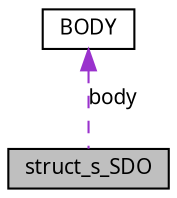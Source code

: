 digraph G
{
  edge [fontname="FreeSans.ttf",fontsize=10,labelfontname="FreeSans.ttf",labelfontsize=10];
  node [fontname="FreeSans.ttf",fontsize=10,shape=record];
  Node1 [label="struct_s_SDO",height=0.2,width=0.4,color="black", fillcolor="grey75", style="filled" fontcolor="black"];
  Node2 -> Node1 [dir=back,color="darkorchid3",fontsize=10,style="dashed",label="body",fontname="FreeSans.ttf"];
  Node2 [label="BODY",height=0.2,width=0.4,color="black", fillcolor="white", style="filled",URL="$structBODY.html"];
}
